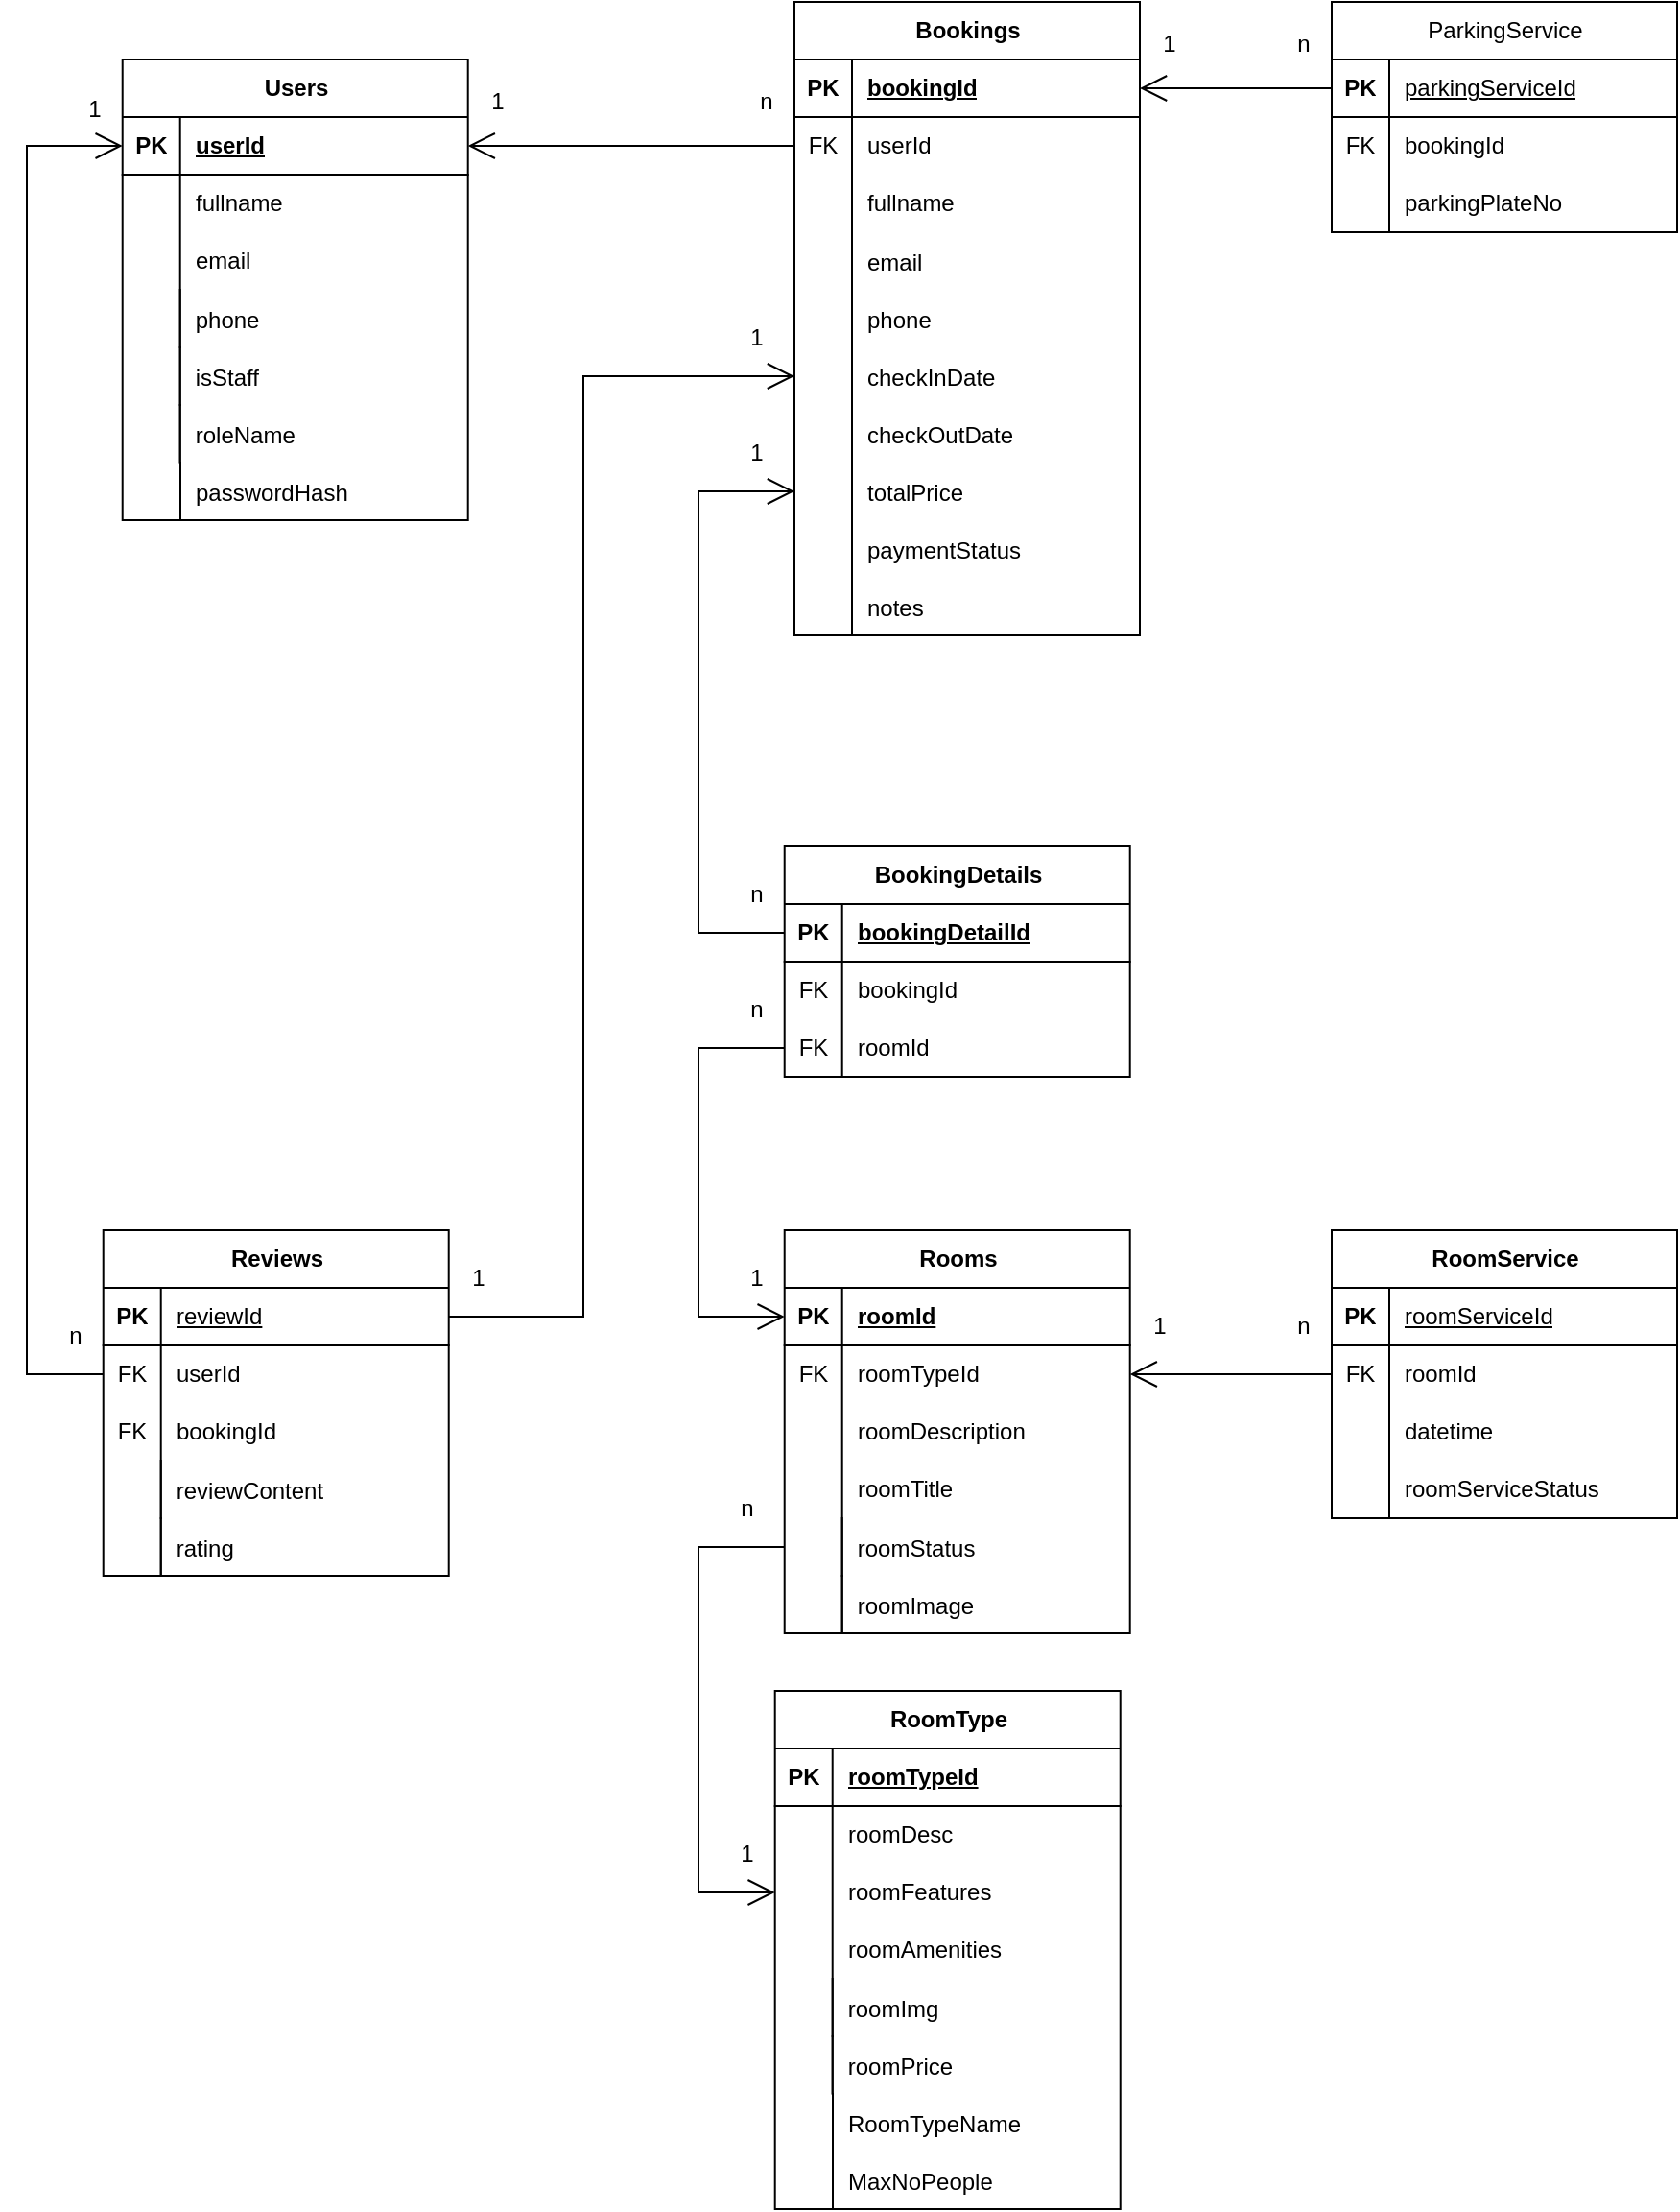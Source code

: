 <mxfile version="26.2.15">
  <diagram name="Page-1" id="C6f7ySz4NEa7bpnuo_lx">
    <mxGraphModel dx="1626" dy="907" grid="1" gridSize="10" guides="1" tooltips="1" connect="1" arrows="1" fold="1" page="1" pageScale="1" pageWidth="850" pageHeight="1100" math="0" shadow="0">
      <root>
        <mxCell id="0" />
        <mxCell id="1" parent="0" />
        <mxCell id="et2GHpLQSbBQxHxTZkge-1" value="Users" style="shape=table;startSize=30;container=1;collapsible=1;childLayout=tableLayout;fixedRows=1;rowLines=0;fontStyle=1;align=center;resizeLast=1;html=1;" parent="1" vertex="1">
          <mxGeometry x="59.86" y="30" width="180" height="240" as="geometry" />
        </mxCell>
        <mxCell id="et2GHpLQSbBQxHxTZkge-2" value="" style="shape=tableRow;horizontal=0;startSize=0;swimlaneHead=0;swimlaneBody=0;fillColor=none;collapsible=0;dropTarget=0;points=[[0,0.5],[1,0.5]];portConstraint=eastwest;top=0;left=0;right=0;bottom=1;" parent="et2GHpLQSbBQxHxTZkge-1" vertex="1">
          <mxGeometry y="30" width="180" height="30" as="geometry" />
        </mxCell>
        <mxCell id="et2GHpLQSbBQxHxTZkge-3" value="PK" style="shape=partialRectangle;connectable=0;fillColor=none;top=0;left=0;bottom=0;right=0;fontStyle=1;overflow=hidden;whiteSpace=wrap;html=1;" parent="et2GHpLQSbBQxHxTZkge-2" vertex="1">
          <mxGeometry width="30" height="30" as="geometry">
            <mxRectangle width="30" height="30" as="alternateBounds" />
          </mxGeometry>
        </mxCell>
        <mxCell id="et2GHpLQSbBQxHxTZkge-4" value="userId" style="shape=partialRectangle;connectable=0;fillColor=none;top=0;left=0;bottom=0;right=0;align=left;spacingLeft=6;fontStyle=5;overflow=hidden;whiteSpace=wrap;html=1;" parent="et2GHpLQSbBQxHxTZkge-2" vertex="1">
          <mxGeometry x="30" width="150" height="30" as="geometry">
            <mxRectangle width="150" height="30" as="alternateBounds" />
          </mxGeometry>
        </mxCell>
        <mxCell id="et2GHpLQSbBQxHxTZkge-8" value="" style="shape=tableRow;horizontal=0;startSize=0;swimlaneHead=0;swimlaneBody=0;fillColor=none;collapsible=0;dropTarget=0;points=[[0,0.5],[1,0.5]];portConstraint=eastwest;top=0;left=0;right=0;bottom=0;" parent="et2GHpLQSbBQxHxTZkge-1" vertex="1">
          <mxGeometry y="60" width="180" height="30" as="geometry" />
        </mxCell>
        <mxCell id="et2GHpLQSbBQxHxTZkge-9" value="" style="shape=partialRectangle;connectable=0;fillColor=none;top=0;left=0;bottom=0;right=0;editable=1;overflow=hidden;whiteSpace=wrap;html=1;" parent="et2GHpLQSbBQxHxTZkge-8" vertex="1">
          <mxGeometry width="30" height="30" as="geometry">
            <mxRectangle width="30" height="30" as="alternateBounds" />
          </mxGeometry>
        </mxCell>
        <mxCell id="et2GHpLQSbBQxHxTZkge-10" value="fullname" style="shape=partialRectangle;connectable=0;fillColor=none;top=0;left=0;bottom=0;right=0;align=left;spacingLeft=6;overflow=hidden;whiteSpace=wrap;html=1;" parent="et2GHpLQSbBQxHxTZkge-8" vertex="1">
          <mxGeometry x="30" width="150" height="30" as="geometry">
            <mxRectangle width="150" height="30" as="alternateBounds" />
          </mxGeometry>
        </mxCell>
        <mxCell id="et2GHpLQSbBQxHxTZkge-11" value="" style="shape=tableRow;horizontal=0;startSize=0;swimlaneHead=0;swimlaneBody=0;fillColor=none;collapsible=0;dropTarget=0;points=[[0,0.5],[1,0.5]];portConstraint=eastwest;top=0;left=0;right=0;bottom=0;" parent="et2GHpLQSbBQxHxTZkge-1" vertex="1">
          <mxGeometry y="90" width="180" height="30" as="geometry" />
        </mxCell>
        <mxCell id="et2GHpLQSbBQxHxTZkge-12" value="" style="shape=partialRectangle;connectable=0;fillColor=none;top=0;left=0;bottom=0;right=0;editable=1;overflow=hidden;whiteSpace=wrap;html=1;" parent="et2GHpLQSbBQxHxTZkge-11" vertex="1">
          <mxGeometry width="30" height="30" as="geometry">
            <mxRectangle width="30" height="30" as="alternateBounds" />
          </mxGeometry>
        </mxCell>
        <mxCell id="et2GHpLQSbBQxHxTZkge-13" value="email" style="shape=partialRectangle;connectable=0;fillColor=none;top=0;left=0;bottom=0;right=0;align=left;spacingLeft=6;overflow=hidden;whiteSpace=wrap;html=1;" parent="et2GHpLQSbBQxHxTZkge-11" vertex="1">
          <mxGeometry x="30" width="150" height="30" as="geometry">
            <mxRectangle width="150" height="30" as="alternateBounds" />
          </mxGeometry>
        </mxCell>
        <mxCell id="et2GHpLQSbBQxHxTZkge-35" value="" style="shape=tableRow;horizontal=0;startSize=0;swimlaneHead=0;swimlaneBody=0;fillColor=none;collapsible=0;dropTarget=0;points=[[0,0.5],[1,0.5]];portConstraint=eastwest;top=0;left=0;right=0;bottom=0;" parent="et2GHpLQSbBQxHxTZkge-1" vertex="1">
          <mxGeometry y="120" width="180" height="30" as="geometry" />
        </mxCell>
        <mxCell id="et2GHpLQSbBQxHxTZkge-36" value="" style="shape=partialRectangle;connectable=0;fillColor=none;top=0;left=0;bottom=0;right=1;editable=1;overflow=hidden;perimeterSpacing=0;" parent="et2GHpLQSbBQxHxTZkge-35" vertex="1">
          <mxGeometry width="30" height="30" as="geometry">
            <mxRectangle width="30" height="30" as="alternateBounds" />
          </mxGeometry>
        </mxCell>
        <mxCell id="et2GHpLQSbBQxHxTZkge-37" value="phone" style="shape=partialRectangle;connectable=0;fillColor=none;top=0;left=0;bottom=0;right=0;align=left;spacingLeft=6;overflow=hidden;" parent="et2GHpLQSbBQxHxTZkge-35" vertex="1">
          <mxGeometry x="30" width="150" height="30" as="geometry">
            <mxRectangle width="150" height="30" as="alternateBounds" />
          </mxGeometry>
        </mxCell>
        <mxCell id="et2GHpLQSbBQxHxTZkge-31" value="" style="shape=tableRow;horizontal=0;startSize=0;swimlaneHead=0;swimlaneBody=0;fillColor=none;collapsible=0;dropTarget=0;points=[[0,0.5],[1,0.5]];portConstraint=eastwest;top=0;left=0;right=0;bottom=0;" parent="et2GHpLQSbBQxHxTZkge-1" vertex="1">
          <mxGeometry y="150" width="180" height="30" as="geometry" />
        </mxCell>
        <mxCell id="et2GHpLQSbBQxHxTZkge-32" value="" style="shape=partialRectangle;connectable=0;fillColor=none;top=0;left=0;bottom=0;right=1;editable=1;overflow=hidden;perimeterSpacing=0;" parent="et2GHpLQSbBQxHxTZkge-31" vertex="1">
          <mxGeometry width="30" height="30" as="geometry">
            <mxRectangle width="30" height="30" as="alternateBounds" />
          </mxGeometry>
        </mxCell>
        <mxCell id="et2GHpLQSbBQxHxTZkge-33" value="isStaff" style="shape=partialRectangle;connectable=0;fillColor=none;top=0;left=0;bottom=0;right=0;align=left;spacingLeft=6;overflow=hidden;" parent="et2GHpLQSbBQxHxTZkge-31" vertex="1">
          <mxGeometry x="30" width="150" height="30" as="geometry">
            <mxRectangle width="150" height="30" as="alternateBounds" />
          </mxGeometry>
        </mxCell>
        <mxCell id="et2GHpLQSbBQxHxTZkge-25" value="" style="shape=tableRow;horizontal=0;startSize=0;swimlaneHead=0;swimlaneBody=0;fillColor=none;collapsible=0;dropTarget=0;points=[[0,0.5],[1,0.5]];portConstraint=eastwest;top=0;left=0;right=0;bottom=0;" parent="et2GHpLQSbBQxHxTZkge-1" vertex="1">
          <mxGeometry y="180" width="180" height="30" as="geometry" />
        </mxCell>
        <mxCell id="et2GHpLQSbBQxHxTZkge-26" value="" style="shape=partialRectangle;connectable=0;fillColor=none;top=0;left=0;bottom=0;right=1;editable=1;overflow=hidden;perimeterSpacing=0;" parent="et2GHpLQSbBQxHxTZkge-25" vertex="1">
          <mxGeometry width="30" height="30" as="geometry">
            <mxRectangle width="30" height="30" as="alternateBounds" />
          </mxGeometry>
        </mxCell>
        <mxCell id="et2GHpLQSbBQxHxTZkge-27" value="roleName" style="shape=partialRectangle;connectable=0;fillColor=none;top=0;left=0;bottom=0;right=0;align=left;spacingLeft=6;overflow=hidden;" parent="et2GHpLQSbBQxHxTZkge-25" vertex="1">
          <mxGeometry x="30" width="150" height="30" as="geometry">
            <mxRectangle width="150" height="30" as="alternateBounds" />
          </mxGeometry>
        </mxCell>
        <mxCell id="et2GHpLQSbBQxHxTZkge-40" value="Bookings" style="shape=table;startSize=30;container=1;collapsible=1;childLayout=tableLayout;fixedRows=1;rowLines=0;fontStyle=1;align=center;resizeLast=1;html=1;" parent="1" vertex="1">
          <mxGeometry x="410" width="180" height="330" as="geometry" />
        </mxCell>
        <mxCell id="et2GHpLQSbBQxHxTZkge-41" value="" style="shape=tableRow;horizontal=0;startSize=0;swimlaneHead=0;swimlaneBody=0;fillColor=none;collapsible=0;dropTarget=0;points=[[0,0.5],[1,0.5]];portConstraint=eastwest;top=0;left=0;right=0;bottom=1;" parent="et2GHpLQSbBQxHxTZkge-40" vertex="1">
          <mxGeometry y="30" width="180" height="30" as="geometry" />
        </mxCell>
        <mxCell id="et2GHpLQSbBQxHxTZkge-42" value="PK" style="shape=partialRectangle;connectable=0;fillColor=none;top=0;left=0;bottom=0;right=0;fontStyle=1;overflow=hidden;whiteSpace=wrap;html=1;" parent="et2GHpLQSbBQxHxTZkge-41" vertex="1">
          <mxGeometry width="30" height="30" as="geometry">
            <mxRectangle width="30" height="30" as="alternateBounds" />
          </mxGeometry>
        </mxCell>
        <mxCell id="et2GHpLQSbBQxHxTZkge-43" value="bookingId" style="shape=partialRectangle;connectable=0;fillColor=none;top=0;left=0;bottom=0;right=0;align=left;spacingLeft=6;fontStyle=5;overflow=hidden;whiteSpace=wrap;html=1;" parent="et2GHpLQSbBQxHxTZkge-41" vertex="1">
          <mxGeometry x="30" width="150" height="30" as="geometry">
            <mxRectangle width="150" height="30" as="alternateBounds" />
          </mxGeometry>
        </mxCell>
        <mxCell id="et2GHpLQSbBQxHxTZkge-44" value="" style="shape=tableRow;horizontal=0;startSize=0;swimlaneHead=0;swimlaneBody=0;fillColor=none;collapsible=0;dropTarget=0;points=[[0,0.5],[1,0.5]];portConstraint=eastwest;top=0;left=0;right=0;bottom=0;" parent="et2GHpLQSbBQxHxTZkge-40" vertex="1">
          <mxGeometry y="60" width="180" height="30" as="geometry" />
        </mxCell>
        <mxCell id="et2GHpLQSbBQxHxTZkge-45" value="FK" style="shape=partialRectangle;connectable=0;fillColor=none;top=0;left=0;bottom=0;right=0;editable=1;overflow=hidden;whiteSpace=wrap;html=1;" parent="et2GHpLQSbBQxHxTZkge-44" vertex="1">
          <mxGeometry width="30" height="30" as="geometry">
            <mxRectangle width="30" height="30" as="alternateBounds" />
          </mxGeometry>
        </mxCell>
        <mxCell id="et2GHpLQSbBQxHxTZkge-46" value="userId" style="shape=partialRectangle;connectable=0;fillColor=none;top=0;left=0;bottom=0;right=0;align=left;spacingLeft=6;overflow=hidden;whiteSpace=wrap;html=1;" parent="et2GHpLQSbBQxHxTZkge-44" vertex="1">
          <mxGeometry x="30" width="150" height="30" as="geometry">
            <mxRectangle width="150" height="30" as="alternateBounds" />
          </mxGeometry>
        </mxCell>
        <mxCell id="et2GHpLQSbBQxHxTZkge-50" value="" style="shape=tableRow;horizontal=0;startSize=0;swimlaneHead=0;swimlaneBody=0;fillColor=none;collapsible=0;dropTarget=0;points=[[0,0.5],[1,0.5]];portConstraint=eastwest;top=0;left=0;right=0;bottom=0;" parent="et2GHpLQSbBQxHxTZkge-40" vertex="1">
          <mxGeometry y="90" width="180" height="30" as="geometry" />
        </mxCell>
        <mxCell id="et2GHpLQSbBQxHxTZkge-51" value="" style="shape=partialRectangle;connectable=0;fillColor=none;top=0;left=0;bottom=0;right=0;editable=1;overflow=hidden;whiteSpace=wrap;html=1;" parent="et2GHpLQSbBQxHxTZkge-50" vertex="1">
          <mxGeometry width="30" height="30" as="geometry">
            <mxRectangle width="30" height="30" as="alternateBounds" />
          </mxGeometry>
        </mxCell>
        <mxCell id="et2GHpLQSbBQxHxTZkge-52" value="fullname" style="shape=partialRectangle;connectable=0;fillColor=none;top=0;left=0;bottom=0;right=0;align=left;spacingLeft=6;overflow=hidden;whiteSpace=wrap;html=1;" parent="et2GHpLQSbBQxHxTZkge-50" vertex="1">
          <mxGeometry x="30" width="150" height="30" as="geometry">
            <mxRectangle width="150" height="30" as="alternateBounds" />
          </mxGeometry>
        </mxCell>
        <mxCell id="et2GHpLQSbBQxHxTZkge-53" value="" style="shape=tableRow;horizontal=0;startSize=0;swimlaneHead=0;swimlaneBody=0;fillColor=none;collapsible=0;dropTarget=0;points=[[0,0.5],[1,0.5]];portConstraint=eastwest;top=0;left=0;right=0;bottom=0;" parent="et2GHpLQSbBQxHxTZkge-40" vertex="1">
          <mxGeometry y="120" width="180" height="30" as="geometry" />
        </mxCell>
        <mxCell id="et2GHpLQSbBQxHxTZkge-54" value="" style="shape=partialRectangle;connectable=0;fillColor=none;top=0;left=0;bottom=0;right=1;editable=1;overflow=hidden;perimeterSpacing=0;" parent="et2GHpLQSbBQxHxTZkge-53" vertex="1">
          <mxGeometry width="30" height="30" as="geometry">
            <mxRectangle width="30" height="30" as="alternateBounds" />
          </mxGeometry>
        </mxCell>
        <mxCell id="et2GHpLQSbBQxHxTZkge-55" value="email" style="shape=partialRectangle;connectable=0;fillColor=none;top=0;left=0;bottom=0;right=0;align=left;spacingLeft=6;overflow=hidden;" parent="et2GHpLQSbBQxHxTZkge-53" vertex="1">
          <mxGeometry x="30" width="150" height="30" as="geometry">
            <mxRectangle width="150" height="30" as="alternateBounds" />
          </mxGeometry>
        </mxCell>
        <mxCell id="amlvG8LvyBAr2vWxCwNc-101" value="" style="shape=tableRow;horizontal=0;startSize=0;swimlaneHead=0;swimlaneBody=0;fillColor=none;collapsible=0;dropTarget=0;points=[[0,0.5],[1,0.5]];portConstraint=eastwest;top=0;left=0;right=0;bottom=0;" parent="et2GHpLQSbBQxHxTZkge-40" vertex="1">
          <mxGeometry y="150" width="180" height="30" as="geometry" />
        </mxCell>
        <mxCell id="amlvG8LvyBAr2vWxCwNc-102" value="" style="shape=partialRectangle;connectable=0;fillColor=none;top=0;left=0;bottom=0;right=1;editable=1;overflow=hidden;perimeterSpacing=0;" parent="amlvG8LvyBAr2vWxCwNc-101" vertex="1">
          <mxGeometry width="30" height="30" as="geometry">
            <mxRectangle width="30" height="30" as="alternateBounds" />
          </mxGeometry>
        </mxCell>
        <mxCell id="amlvG8LvyBAr2vWxCwNc-103" value="phone" style="shape=partialRectangle;connectable=0;fillColor=none;top=0;left=0;bottom=0;right=0;align=left;spacingLeft=6;overflow=hidden;" parent="amlvG8LvyBAr2vWxCwNc-101" vertex="1">
          <mxGeometry x="30" width="150" height="30" as="geometry">
            <mxRectangle width="150" height="30" as="alternateBounds" />
          </mxGeometry>
        </mxCell>
        <mxCell id="amlvG8LvyBAr2vWxCwNc-123" value="" style="shape=tableRow;horizontal=0;startSize=0;swimlaneHead=0;swimlaneBody=0;fillColor=none;collapsible=0;dropTarget=0;points=[[0,0.5],[1,0.5]];portConstraint=eastwest;top=0;left=0;right=0;bottom=0;" parent="et2GHpLQSbBQxHxTZkge-40" vertex="1">
          <mxGeometry y="180" width="180" height="30" as="geometry" />
        </mxCell>
        <mxCell id="amlvG8LvyBAr2vWxCwNc-124" value="" style="shape=partialRectangle;connectable=0;fillColor=none;top=0;left=0;bottom=0;right=1;editable=1;overflow=hidden;perimeterSpacing=0;" parent="amlvG8LvyBAr2vWxCwNc-123" vertex="1">
          <mxGeometry width="30" height="30" as="geometry">
            <mxRectangle width="30" height="30" as="alternateBounds" />
          </mxGeometry>
        </mxCell>
        <mxCell id="amlvG8LvyBAr2vWxCwNc-125" value="checkInDate" style="shape=partialRectangle;connectable=0;fillColor=none;top=0;left=0;bottom=0;right=0;align=left;spacingLeft=6;overflow=hidden;" parent="amlvG8LvyBAr2vWxCwNc-123" vertex="1">
          <mxGeometry x="30" width="150" height="30" as="geometry">
            <mxRectangle width="150" height="30" as="alternateBounds" />
          </mxGeometry>
        </mxCell>
        <mxCell id="amlvG8LvyBAr2vWxCwNc-126" value="" style="shape=tableRow;horizontal=0;startSize=0;swimlaneHead=0;swimlaneBody=0;fillColor=none;collapsible=0;dropTarget=0;points=[[0,0.5],[1,0.5]];portConstraint=eastwest;top=0;left=0;right=0;bottom=0;" parent="et2GHpLQSbBQxHxTZkge-40" vertex="1">
          <mxGeometry y="210" width="180" height="30" as="geometry" />
        </mxCell>
        <mxCell id="amlvG8LvyBAr2vWxCwNc-127" value="" style="shape=partialRectangle;connectable=0;fillColor=none;top=0;left=0;bottom=0;right=1;editable=1;overflow=hidden;perimeterSpacing=0;" parent="amlvG8LvyBAr2vWxCwNc-126" vertex="1">
          <mxGeometry width="30" height="30" as="geometry">
            <mxRectangle width="30" height="30" as="alternateBounds" />
          </mxGeometry>
        </mxCell>
        <mxCell id="amlvG8LvyBAr2vWxCwNc-128" value="checkOutDate" style="shape=partialRectangle;connectable=0;fillColor=none;top=0;left=0;bottom=0;right=0;align=left;spacingLeft=6;overflow=hidden;" parent="amlvG8LvyBAr2vWxCwNc-126" vertex="1">
          <mxGeometry x="30" width="150" height="30" as="geometry">
            <mxRectangle width="150" height="30" as="alternateBounds" />
          </mxGeometry>
        </mxCell>
        <mxCell id="amlvG8LvyBAr2vWxCwNc-154" value="" style="shape=tableRow;horizontal=0;startSize=0;swimlaneHead=0;swimlaneBody=0;fillColor=none;collapsible=0;dropTarget=0;points=[[0,0.5],[1,0.5]];portConstraint=eastwest;top=0;left=0;right=0;bottom=0;" parent="et2GHpLQSbBQxHxTZkge-40" vertex="1">
          <mxGeometry y="240" width="180" height="30" as="geometry" />
        </mxCell>
        <mxCell id="amlvG8LvyBAr2vWxCwNc-155" value="" style="shape=partialRectangle;connectable=0;fillColor=none;top=0;left=0;bottom=0;right=1;editable=1;overflow=hidden;perimeterSpacing=0;" parent="amlvG8LvyBAr2vWxCwNc-154" vertex="1">
          <mxGeometry width="30" height="30" as="geometry">
            <mxRectangle width="30" height="30" as="alternateBounds" />
          </mxGeometry>
        </mxCell>
        <mxCell id="amlvG8LvyBAr2vWxCwNc-156" value="totalPrice" style="shape=partialRectangle;connectable=0;fillColor=none;top=0;left=0;bottom=0;right=0;align=left;spacingLeft=6;overflow=hidden;" parent="amlvG8LvyBAr2vWxCwNc-154" vertex="1">
          <mxGeometry x="30" width="150" height="30" as="geometry">
            <mxRectangle width="150" height="30" as="alternateBounds" />
          </mxGeometry>
        </mxCell>
        <mxCell id="amlvG8LvyBAr2vWxCwNc-160" value="" style="shape=tableRow;horizontal=0;startSize=0;swimlaneHead=0;swimlaneBody=0;fillColor=none;collapsible=0;dropTarget=0;points=[[0,0.5],[1,0.5]];portConstraint=eastwest;top=0;left=0;right=0;bottom=0;" parent="et2GHpLQSbBQxHxTZkge-40" vertex="1">
          <mxGeometry y="270" width="180" height="30" as="geometry" />
        </mxCell>
        <mxCell id="amlvG8LvyBAr2vWxCwNc-161" value="" style="shape=partialRectangle;connectable=0;fillColor=none;top=0;left=0;bottom=0;right=1;editable=1;overflow=hidden;perimeterSpacing=0;" parent="amlvG8LvyBAr2vWxCwNc-160" vertex="1">
          <mxGeometry width="30" height="30" as="geometry">
            <mxRectangle width="30" height="30" as="alternateBounds" />
          </mxGeometry>
        </mxCell>
        <mxCell id="amlvG8LvyBAr2vWxCwNc-162" value="paymentStatus" style="shape=partialRectangle;connectable=0;fillColor=none;top=0;left=0;bottom=0;right=0;align=left;spacingLeft=6;overflow=hidden;" parent="amlvG8LvyBAr2vWxCwNc-160" vertex="1">
          <mxGeometry x="30" width="150" height="30" as="geometry">
            <mxRectangle width="150" height="30" as="alternateBounds" />
          </mxGeometry>
        </mxCell>
        <mxCell id="et2GHpLQSbBQxHxTZkge-68" value="&lt;span style=&quot;font-weight: 400; text-wrap-mode: wrap;&quot;&gt;ParkingService&lt;/span&gt;" style="shape=table;startSize=30;container=1;collapsible=1;childLayout=tableLayout;fixedRows=1;rowLines=0;fontStyle=1;align=center;resizeLast=1;html=1;" parent="1" vertex="1">
          <mxGeometry x="690" width="180" height="120" as="geometry" />
        </mxCell>
        <mxCell id="et2GHpLQSbBQxHxTZkge-69" value="" style="shape=tableRow;horizontal=0;startSize=0;swimlaneHead=0;swimlaneBody=0;fillColor=none;collapsible=0;dropTarget=0;points=[[0,0.5],[1,0.5]];portConstraint=eastwest;top=0;left=0;right=0;bottom=1;" parent="et2GHpLQSbBQxHxTZkge-68" vertex="1">
          <mxGeometry y="30" width="180" height="30" as="geometry" />
        </mxCell>
        <mxCell id="et2GHpLQSbBQxHxTZkge-70" value="PK" style="shape=partialRectangle;connectable=0;fillColor=none;top=0;left=0;bottom=0;right=0;fontStyle=1;overflow=hidden;whiteSpace=wrap;html=1;" parent="et2GHpLQSbBQxHxTZkge-69" vertex="1">
          <mxGeometry width="30" height="30" as="geometry">
            <mxRectangle width="30" height="30" as="alternateBounds" />
          </mxGeometry>
        </mxCell>
        <mxCell id="et2GHpLQSbBQxHxTZkge-71" value="&lt;span style=&quot;font-weight: 400; text-align: center;&quot;&gt;parkingServiceId&lt;/span&gt;" style="shape=partialRectangle;connectable=0;fillColor=none;top=0;left=0;bottom=0;right=0;align=left;spacingLeft=6;fontStyle=5;overflow=hidden;whiteSpace=wrap;html=1;" parent="et2GHpLQSbBQxHxTZkge-69" vertex="1">
          <mxGeometry x="30" width="150" height="30" as="geometry">
            <mxRectangle width="150" height="30" as="alternateBounds" />
          </mxGeometry>
        </mxCell>
        <mxCell id="et2GHpLQSbBQxHxTZkge-72" value="" style="shape=tableRow;horizontal=0;startSize=0;swimlaneHead=0;swimlaneBody=0;fillColor=none;collapsible=0;dropTarget=0;points=[[0,0.5],[1,0.5]];portConstraint=eastwest;top=0;left=0;right=0;bottom=0;" parent="et2GHpLQSbBQxHxTZkge-68" vertex="1">
          <mxGeometry y="60" width="180" height="30" as="geometry" />
        </mxCell>
        <mxCell id="et2GHpLQSbBQxHxTZkge-73" value="FK" style="shape=partialRectangle;connectable=0;fillColor=none;top=0;left=0;bottom=0;right=0;editable=1;overflow=hidden;whiteSpace=wrap;html=1;" parent="et2GHpLQSbBQxHxTZkge-72" vertex="1">
          <mxGeometry width="30" height="30" as="geometry">
            <mxRectangle width="30" height="30" as="alternateBounds" />
          </mxGeometry>
        </mxCell>
        <mxCell id="et2GHpLQSbBQxHxTZkge-74" value="&lt;span style=&quot;text-align: center;&quot;&gt;bookingId&lt;/span&gt;" style="shape=partialRectangle;connectable=0;fillColor=none;top=0;left=0;bottom=0;right=0;align=left;spacingLeft=6;overflow=hidden;whiteSpace=wrap;html=1;" parent="et2GHpLQSbBQxHxTZkge-72" vertex="1">
          <mxGeometry x="30" width="150" height="30" as="geometry">
            <mxRectangle width="150" height="30" as="alternateBounds" />
          </mxGeometry>
        </mxCell>
        <mxCell id="et2GHpLQSbBQxHxTZkge-78" value="" style="shape=tableRow;horizontal=0;startSize=0;swimlaneHead=0;swimlaneBody=0;fillColor=none;collapsible=0;dropTarget=0;points=[[0,0.5],[1,0.5]];portConstraint=eastwest;top=0;left=0;right=0;bottom=0;" parent="et2GHpLQSbBQxHxTZkge-68" vertex="1">
          <mxGeometry y="90" width="180" height="30" as="geometry" />
        </mxCell>
        <mxCell id="et2GHpLQSbBQxHxTZkge-79" value="" style="shape=partialRectangle;connectable=0;fillColor=none;top=0;left=0;bottom=0;right=0;editable=1;overflow=hidden;whiteSpace=wrap;html=1;" parent="et2GHpLQSbBQxHxTZkge-78" vertex="1">
          <mxGeometry width="30" height="30" as="geometry">
            <mxRectangle width="30" height="30" as="alternateBounds" />
          </mxGeometry>
        </mxCell>
        <mxCell id="et2GHpLQSbBQxHxTZkge-80" value="&lt;span style=&quot;text-align: center;&quot;&gt;parkingPlateNo&lt;/span&gt;" style="shape=partialRectangle;connectable=0;fillColor=none;top=0;left=0;bottom=0;right=0;align=left;spacingLeft=6;overflow=hidden;whiteSpace=wrap;html=1;" parent="et2GHpLQSbBQxHxTZkge-78" vertex="1">
          <mxGeometry x="30" width="150" height="30" as="geometry">
            <mxRectangle width="150" height="30" as="alternateBounds" />
          </mxGeometry>
        </mxCell>
        <mxCell id="et2GHpLQSbBQxHxTZkge-85" value="Reviews" style="shape=table;startSize=30;container=1;collapsible=1;childLayout=tableLayout;fixedRows=1;rowLines=0;fontStyle=1;align=center;resizeLast=1;html=1;" parent="1" vertex="1">
          <mxGeometry x="49.86" y="640" width="180" height="180" as="geometry" />
        </mxCell>
        <mxCell id="et2GHpLQSbBQxHxTZkge-86" value="" style="shape=tableRow;horizontal=0;startSize=0;swimlaneHead=0;swimlaneBody=0;fillColor=none;collapsible=0;dropTarget=0;points=[[0,0.5],[1,0.5]];portConstraint=eastwest;top=0;left=0;right=0;bottom=1;" parent="et2GHpLQSbBQxHxTZkge-85" vertex="1">
          <mxGeometry y="30" width="180" height="30" as="geometry" />
        </mxCell>
        <mxCell id="et2GHpLQSbBQxHxTZkge-87" value="PK" style="shape=partialRectangle;connectable=0;fillColor=none;top=0;left=0;bottom=0;right=0;fontStyle=1;overflow=hidden;whiteSpace=wrap;html=1;" parent="et2GHpLQSbBQxHxTZkge-86" vertex="1">
          <mxGeometry width="30" height="30" as="geometry">
            <mxRectangle width="30" height="30" as="alternateBounds" />
          </mxGeometry>
        </mxCell>
        <mxCell id="et2GHpLQSbBQxHxTZkge-88" value="&lt;span style=&quot;font-weight: 400; text-align: center;&quot;&gt;reviewId&lt;/span&gt;" style="shape=partialRectangle;connectable=0;fillColor=none;top=0;left=0;bottom=0;right=0;align=left;spacingLeft=6;fontStyle=5;overflow=hidden;whiteSpace=wrap;html=1;" parent="et2GHpLQSbBQxHxTZkge-86" vertex="1">
          <mxGeometry x="30" width="150" height="30" as="geometry">
            <mxRectangle width="150" height="30" as="alternateBounds" />
          </mxGeometry>
        </mxCell>
        <mxCell id="et2GHpLQSbBQxHxTZkge-89" value="" style="shape=tableRow;horizontal=0;startSize=0;swimlaneHead=0;swimlaneBody=0;fillColor=none;collapsible=0;dropTarget=0;points=[[0,0.5],[1,0.5]];portConstraint=eastwest;top=0;left=0;right=0;bottom=0;" parent="et2GHpLQSbBQxHxTZkge-85" vertex="1">
          <mxGeometry y="60" width="180" height="30" as="geometry" />
        </mxCell>
        <mxCell id="et2GHpLQSbBQxHxTZkge-90" value="FK" style="shape=partialRectangle;connectable=0;fillColor=none;top=0;left=0;bottom=0;right=0;editable=1;overflow=hidden;whiteSpace=wrap;html=1;" parent="et2GHpLQSbBQxHxTZkge-89" vertex="1">
          <mxGeometry width="30" height="30" as="geometry">
            <mxRectangle width="30" height="30" as="alternateBounds" />
          </mxGeometry>
        </mxCell>
        <mxCell id="et2GHpLQSbBQxHxTZkge-91" value="&lt;span style=&quot;text-align: center;&quot;&gt;userId&lt;/span&gt;" style="shape=partialRectangle;connectable=0;fillColor=none;top=0;left=0;bottom=0;right=0;align=left;spacingLeft=6;overflow=hidden;whiteSpace=wrap;html=1;" parent="et2GHpLQSbBQxHxTZkge-89" vertex="1">
          <mxGeometry x="30" width="150" height="30" as="geometry">
            <mxRectangle width="150" height="30" as="alternateBounds" />
          </mxGeometry>
        </mxCell>
        <mxCell id="et2GHpLQSbBQxHxTZkge-95" value="" style="shape=tableRow;horizontal=0;startSize=0;swimlaneHead=0;swimlaneBody=0;fillColor=none;collapsible=0;dropTarget=0;points=[[0,0.5],[1,0.5]];portConstraint=eastwest;top=0;left=0;right=0;bottom=0;" parent="et2GHpLQSbBQxHxTZkge-85" vertex="1">
          <mxGeometry y="90" width="180" height="30" as="geometry" />
        </mxCell>
        <mxCell id="et2GHpLQSbBQxHxTZkge-96" value="FK" style="shape=partialRectangle;connectable=0;fillColor=none;top=0;left=0;bottom=0;right=0;editable=1;overflow=hidden;whiteSpace=wrap;html=1;" parent="et2GHpLQSbBQxHxTZkge-95" vertex="1">
          <mxGeometry width="30" height="30" as="geometry">
            <mxRectangle width="30" height="30" as="alternateBounds" />
          </mxGeometry>
        </mxCell>
        <mxCell id="et2GHpLQSbBQxHxTZkge-97" value="&lt;span style=&quot;text-align: center;&quot;&gt;bookingId&lt;/span&gt;" style="shape=partialRectangle;connectable=0;fillColor=none;top=0;left=0;bottom=0;right=0;align=left;spacingLeft=6;overflow=hidden;whiteSpace=wrap;html=1;" parent="et2GHpLQSbBQxHxTZkge-95" vertex="1">
          <mxGeometry x="30" width="150" height="30" as="geometry">
            <mxRectangle width="150" height="30" as="alternateBounds" />
          </mxGeometry>
        </mxCell>
        <mxCell id="et2GHpLQSbBQxHxTZkge-98" value="" style="shape=tableRow;horizontal=0;startSize=0;swimlaneHead=0;swimlaneBody=0;fillColor=none;collapsible=0;dropTarget=0;points=[[0,0.5],[1,0.5]];portConstraint=eastwest;top=0;left=0;right=0;bottom=0;" parent="et2GHpLQSbBQxHxTZkge-85" vertex="1">
          <mxGeometry y="120" width="180" height="30" as="geometry" />
        </mxCell>
        <mxCell id="et2GHpLQSbBQxHxTZkge-99" value="" style="shape=partialRectangle;connectable=0;fillColor=none;top=0;left=0;bottom=0;right=1;editable=1;overflow=hidden;perimeterSpacing=0;" parent="et2GHpLQSbBQxHxTZkge-98" vertex="1">
          <mxGeometry width="30" height="30" as="geometry">
            <mxRectangle width="30" height="30" as="alternateBounds" />
          </mxGeometry>
        </mxCell>
        <mxCell id="et2GHpLQSbBQxHxTZkge-100" value="reviewContent" style="shape=partialRectangle;connectable=0;fillColor=none;top=0;left=0;bottom=0;right=0;align=left;spacingLeft=6;overflow=hidden;" parent="et2GHpLQSbBQxHxTZkge-98" vertex="1">
          <mxGeometry x="30" width="150" height="30" as="geometry">
            <mxRectangle width="150" height="30" as="alternateBounds" />
          </mxGeometry>
        </mxCell>
        <mxCell id="et2GHpLQSbBQxHxTZkge-101" value="" style="shape=tableRow;horizontal=0;startSize=0;swimlaneHead=0;swimlaneBody=0;fillColor=none;collapsible=0;dropTarget=0;points=[[0,0.5],[1,0.5]];portConstraint=eastwest;top=0;left=0;right=0;bottom=0;" parent="et2GHpLQSbBQxHxTZkge-85" vertex="1">
          <mxGeometry y="150" width="180" height="30" as="geometry" />
        </mxCell>
        <mxCell id="et2GHpLQSbBQxHxTZkge-102" value="" style="shape=partialRectangle;connectable=0;fillColor=none;top=0;left=0;bottom=0;right=1;editable=1;overflow=hidden;perimeterSpacing=0;" parent="et2GHpLQSbBQxHxTZkge-101" vertex="1">
          <mxGeometry width="30" height="30" as="geometry">
            <mxRectangle width="30" height="30" as="alternateBounds" />
          </mxGeometry>
        </mxCell>
        <mxCell id="et2GHpLQSbBQxHxTZkge-103" value="rating" style="shape=partialRectangle;connectable=0;fillColor=none;top=0;left=0;bottom=0;right=0;align=left;spacingLeft=6;overflow=hidden;" parent="et2GHpLQSbBQxHxTZkge-101" vertex="1">
          <mxGeometry x="30" width="150" height="30" as="geometry">
            <mxRectangle width="150" height="30" as="alternateBounds" />
          </mxGeometry>
        </mxCell>
        <mxCell id="et2GHpLQSbBQxHxTZkge-109" value="Rooms" style="shape=table;startSize=30;container=1;collapsible=1;childLayout=tableLayout;fixedRows=1;rowLines=0;fontStyle=1;align=center;resizeLast=1;html=1;" parent="1" vertex="1">
          <mxGeometry x="404.86" y="640" width="180" height="210" as="geometry" />
        </mxCell>
        <mxCell id="et2GHpLQSbBQxHxTZkge-110" value="" style="shape=tableRow;horizontal=0;startSize=0;swimlaneHead=0;swimlaneBody=0;fillColor=none;collapsible=0;dropTarget=0;points=[[0,0.5],[1,0.5]];portConstraint=eastwest;top=0;left=0;right=0;bottom=1;" parent="et2GHpLQSbBQxHxTZkge-109" vertex="1">
          <mxGeometry y="30" width="180" height="30" as="geometry" />
        </mxCell>
        <mxCell id="et2GHpLQSbBQxHxTZkge-111" value="PK" style="shape=partialRectangle;connectable=0;fillColor=none;top=0;left=0;bottom=0;right=0;fontStyle=1;overflow=hidden;whiteSpace=wrap;html=1;" parent="et2GHpLQSbBQxHxTZkge-110" vertex="1">
          <mxGeometry width="30" height="30" as="geometry">
            <mxRectangle width="30" height="30" as="alternateBounds" />
          </mxGeometry>
        </mxCell>
        <mxCell id="et2GHpLQSbBQxHxTZkge-112" value="roomId" style="shape=partialRectangle;connectable=0;fillColor=none;top=0;left=0;bottom=0;right=0;align=left;spacingLeft=6;fontStyle=5;overflow=hidden;whiteSpace=wrap;html=1;" parent="et2GHpLQSbBQxHxTZkge-110" vertex="1">
          <mxGeometry x="30" width="150" height="30" as="geometry">
            <mxRectangle width="150" height="30" as="alternateBounds" />
          </mxGeometry>
        </mxCell>
        <mxCell id="et2GHpLQSbBQxHxTZkge-113" value="" style="shape=tableRow;horizontal=0;startSize=0;swimlaneHead=0;swimlaneBody=0;fillColor=none;collapsible=0;dropTarget=0;points=[[0,0.5],[1,0.5]];portConstraint=eastwest;top=0;left=0;right=0;bottom=0;" parent="et2GHpLQSbBQxHxTZkge-109" vertex="1">
          <mxGeometry y="60" width="180" height="30" as="geometry" />
        </mxCell>
        <mxCell id="et2GHpLQSbBQxHxTZkge-114" value="FK" style="shape=partialRectangle;connectable=0;fillColor=none;top=0;left=0;bottom=0;right=0;editable=1;overflow=hidden;whiteSpace=wrap;html=1;" parent="et2GHpLQSbBQxHxTZkge-113" vertex="1">
          <mxGeometry width="30" height="30" as="geometry">
            <mxRectangle width="30" height="30" as="alternateBounds" />
          </mxGeometry>
        </mxCell>
        <mxCell id="et2GHpLQSbBQxHxTZkge-115" value="roomTypeId" style="shape=partialRectangle;connectable=0;fillColor=none;top=0;left=0;bottom=0;right=0;align=left;spacingLeft=6;overflow=hidden;whiteSpace=wrap;html=1;" parent="et2GHpLQSbBQxHxTZkge-113" vertex="1">
          <mxGeometry x="30" width="150" height="30" as="geometry">
            <mxRectangle width="150" height="30" as="alternateBounds" />
          </mxGeometry>
        </mxCell>
        <mxCell id="et2GHpLQSbBQxHxTZkge-116" value="" style="shape=tableRow;horizontal=0;startSize=0;swimlaneHead=0;swimlaneBody=0;fillColor=none;collapsible=0;dropTarget=0;points=[[0,0.5],[1,0.5]];portConstraint=eastwest;top=0;left=0;right=0;bottom=0;" parent="et2GHpLQSbBQxHxTZkge-109" vertex="1">
          <mxGeometry y="90" width="180" height="30" as="geometry" />
        </mxCell>
        <mxCell id="et2GHpLQSbBQxHxTZkge-117" value="" style="shape=partialRectangle;connectable=0;fillColor=none;top=0;left=0;bottom=0;right=0;editable=1;overflow=hidden;whiteSpace=wrap;html=1;" parent="et2GHpLQSbBQxHxTZkge-116" vertex="1">
          <mxGeometry width="30" height="30" as="geometry">
            <mxRectangle width="30" height="30" as="alternateBounds" />
          </mxGeometry>
        </mxCell>
        <mxCell id="et2GHpLQSbBQxHxTZkge-118" value="roomDescription" style="shape=partialRectangle;connectable=0;fillColor=none;top=0;left=0;bottom=0;right=0;align=left;spacingLeft=6;overflow=hidden;whiteSpace=wrap;html=1;" parent="et2GHpLQSbBQxHxTZkge-116" vertex="1">
          <mxGeometry x="30" width="150" height="30" as="geometry">
            <mxRectangle width="150" height="30" as="alternateBounds" />
          </mxGeometry>
        </mxCell>
        <mxCell id="et2GHpLQSbBQxHxTZkge-119" value="" style="shape=tableRow;horizontal=0;startSize=0;swimlaneHead=0;swimlaneBody=0;fillColor=none;collapsible=0;dropTarget=0;points=[[0,0.5],[1,0.5]];portConstraint=eastwest;top=0;left=0;right=0;bottom=0;" parent="et2GHpLQSbBQxHxTZkge-109" vertex="1">
          <mxGeometry y="120" width="180" height="30" as="geometry" />
        </mxCell>
        <mxCell id="et2GHpLQSbBQxHxTZkge-120" value="" style="shape=partialRectangle;connectable=0;fillColor=none;top=0;left=0;bottom=0;right=0;editable=1;overflow=hidden;whiteSpace=wrap;html=1;" parent="et2GHpLQSbBQxHxTZkge-119" vertex="1">
          <mxGeometry width="30" height="30" as="geometry">
            <mxRectangle width="30" height="30" as="alternateBounds" />
          </mxGeometry>
        </mxCell>
        <mxCell id="et2GHpLQSbBQxHxTZkge-121" value="roomTitle" style="shape=partialRectangle;connectable=0;fillColor=none;top=0;left=0;bottom=0;right=0;align=left;spacingLeft=6;overflow=hidden;whiteSpace=wrap;html=1;" parent="et2GHpLQSbBQxHxTZkge-119" vertex="1">
          <mxGeometry x="30" width="150" height="30" as="geometry">
            <mxRectangle width="150" height="30" as="alternateBounds" />
          </mxGeometry>
        </mxCell>
        <mxCell id="et2GHpLQSbBQxHxTZkge-122" value="" style="shape=tableRow;horizontal=0;startSize=0;swimlaneHead=0;swimlaneBody=0;fillColor=none;collapsible=0;dropTarget=0;points=[[0,0.5],[1,0.5]];portConstraint=eastwest;top=0;left=0;right=0;bottom=0;" parent="et2GHpLQSbBQxHxTZkge-109" vertex="1">
          <mxGeometry y="150" width="180" height="30" as="geometry" />
        </mxCell>
        <mxCell id="et2GHpLQSbBQxHxTZkge-123" value="" style="shape=partialRectangle;connectable=0;fillColor=none;top=0;left=0;bottom=0;right=1;editable=1;overflow=hidden;perimeterSpacing=0;" parent="et2GHpLQSbBQxHxTZkge-122" vertex="1">
          <mxGeometry width="30" height="30" as="geometry">
            <mxRectangle width="30" height="30" as="alternateBounds" />
          </mxGeometry>
        </mxCell>
        <mxCell id="et2GHpLQSbBQxHxTZkge-124" value="roomStatus" style="shape=partialRectangle;connectable=0;fillColor=none;top=0;left=0;bottom=0;right=0;align=left;spacingLeft=6;overflow=hidden;" parent="et2GHpLQSbBQxHxTZkge-122" vertex="1">
          <mxGeometry x="30" width="150" height="30" as="geometry">
            <mxRectangle width="150" height="30" as="alternateBounds" />
          </mxGeometry>
        </mxCell>
        <mxCell id="et2GHpLQSbBQxHxTZkge-125" value="" style="shape=tableRow;horizontal=0;startSize=0;swimlaneHead=0;swimlaneBody=0;fillColor=none;collapsible=0;dropTarget=0;points=[[0,0.5],[1,0.5]];portConstraint=eastwest;top=0;left=0;right=0;bottom=0;" parent="et2GHpLQSbBQxHxTZkge-109" vertex="1">
          <mxGeometry y="180" width="180" height="30" as="geometry" />
        </mxCell>
        <mxCell id="et2GHpLQSbBQxHxTZkge-126" value="" style="shape=partialRectangle;connectable=0;fillColor=none;top=0;left=0;bottom=0;right=1;editable=1;overflow=hidden;perimeterSpacing=0;" parent="et2GHpLQSbBQxHxTZkge-125" vertex="1">
          <mxGeometry width="30" height="30" as="geometry">
            <mxRectangle width="30" height="30" as="alternateBounds" />
          </mxGeometry>
        </mxCell>
        <mxCell id="et2GHpLQSbBQxHxTZkge-127" value="roomImage" style="shape=partialRectangle;connectable=0;fillColor=none;top=0;left=0;bottom=0;right=0;align=left;spacingLeft=6;overflow=hidden;" parent="et2GHpLQSbBQxHxTZkge-125" vertex="1">
          <mxGeometry x="30" width="150" height="30" as="geometry">
            <mxRectangle width="150" height="30" as="alternateBounds" />
          </mxGeometry>
        </mxCell>
        <mxCell id="et2GHpLQSbBQxHxTZkge-132" value="BookingDetails" style="shape=table;startSize=30;container=1;collapsible=1;childLayout=tableLayout;fixedRows=1;rowLines=0;fontStyle=1;align=center;resizeLast=1;html=1;" parent="1" vertex="1">
          <mxGeometry x="404.86" y="440" width="180" height="120" as="geometry" />
        </mxCell>
        <mxCell id="et2GHpLQSbBQxHxTZkge-133" value="" style="shape=tableRow;horizontal=0;startSize=0;swimlaneHead=0;swimlaneBody=0;fillColor=none;collapsible=0;dropTarget=0;points=[[0,0.5],[1,0.5]];portConstraint=eastwest;top=0;left=0;right=0;bottom=1;" parent="et2GHpLQSbBQxHxTZkge-132" vertex="1">
          <mxGeometry y="30" width="180" height="30" as="geometry" />
        </mxCell>
        <mxCell id="et2GHpLQSbBQxHxTZkge-134" value="PK" style="shape=partialRectangle;connectable=0;fillColor=none;top=0;left=0;bottom=0;right=0;fontStyle=1;overflow=hidden;whiteSpace=wrap;html=1;" parent="et2GHpLQSbBQxHxTZkge-133" vertex="1">
          <mxGeometry width="30" height="30" as="geometry">
            <mxRectangle width="30" height="30" as="alternateBounds" />
          </mxGeometry>
        </mxCell>
        <mxCell id="et2GHpLQSbBQxHxTZkge-135" value="bookingDetailId" style="shape=partialRectangle;connectable=0;fillColor=none;top=0;left=0;bottom=0;right=0;align=left;spacingLeft=6;fontStyle=5;overflow=hidden;whiteSpace=wrap;html=1;" parent="et2GHpLQSbBQxHxTZkge-133" vertex="1">
          <mxGeometry x="30" width="150" height="30" as="geometry">
            <mxRectangle width="150" height="30" as="alternateBounds" />
          </mxGeometry>
        </mxCell>
        <mxCell id="et2GHpLQSbBQxHxTZkge-136" value="" style="shape=tableRow;horizontal=0;startSize=0;swimlaneHead=0;swimlaneBody=0;fillColor=none;collapsible=0;dropTarget=0;points=[[0,0.5],[1,0.5]];portConstraint=eastwest;top=0;left=0;right=0;bottom=0;" parent="et2GHpLQSbBQxHxTZkge-132" vertex="1">
          <mxGeometry y="60" width="180" height="30" as="geometry" />
        </mxCell>
        <mxCell id="et2GHpLQSbBQxHxTZkge-137" value="FK" style="shape=partialRectangle;connectable=0;fillColor=none;top=0;left=0;bottom=0;right=0;editable=1;overflow=hidden;whiteSpace=wrap;html=1;" parent="et2GHpLQSbBQxHxTZkge-136" vertex="1">
          <mxGeometry width="30" height="30" as="geometry">
            <mxRectangle width="30" height="30" as="alternateBounds" />
          </mxGeometry>
        </mxCell>
        <mxCell id="et2GHpLQSbBQxHxTZkge-138" value="bookingId" style="shape=partialRectangle;connectable=0;fillColor=none;top=0;left=0;bottom=0;right=0;align=left;spacingLeft=6;overflow=hidden;whiteSpace=wrap;html=1;" parent="et2GHpLQSbBQxHxTZkge-136" vertex="1">
          <mxGeometry x="30" width="150" height="30" as="geometry">
            <mxRectangle width="150" height="30" as="alternateBounds" />
          </mxGeometry>
        </mxCell>
        <mxCell id="et2GHpLQSbBQxHxTZkge-139" value="" style="shape=tableRow;horizontal=0;startSize=0;swimlaneHead=0;swimlaneBody=0;fillColor=none;collapsible=0;dropTarget=0;points=[[0,0.5],[1,0.5]];portConstraint=eastwest;top=0;left=0;right=0;bottom=0;" parent="et2GHpLQSbBQxHxTZkge-132" vertex="1">
          <mxGeometry y="90" width="180" height="30" as="geometry" />
        </mxCell>
        <mxCell id="et2GHpLQSbBQxHxTZkge-140" value="FK" style="shape=partialRectangle;connectable=0;fillColor=none;top=0;left=0;bottom=0;right=0;editable=1;overflow=hidden;whiteSpace=wrap;html=1;" parent="et2GHpLQSbBQxHxTZkge-139" vertex="1">
          <mxGeometry width="30" height="30" as="geometry">
            <mxRectangle width="30" height="30" as="alternateBounds" />
          </mxGeometry>
        </mxCell>
        <mxCell id="et2GHpLQSbBQxHxTZkge-141" value="&lt;span style=&quot;text-align: center;&quot;&gt;roomId&lt;/span&gt;" style="shape=partialRectangle;connectable=0;fillColor=none;top=0;left=0;bottom=0;right=0;align=left;spacingLeft=6;overflow=hidden;whiteSpace=wrap;html=1;" parent="et2GHpLQSbBQxHxTZkge-139" vertex="1">
          <mxGeometry x="30" width="150" height="30" as="geometry">
            <mxRectangle width="150" height="30" as="alternateBounds" />
          </mxGeometry>
        </mxCell>
        <mxCell id="et2GHpLQSbBQxHxTZkge-156" value="RoomService" style="shape=table;startSize=30;container=1;collapsible=1;childLayout=tableLayout;fixedRows=1;rowLines=0;fontStyle=1;align=center;resizeLast=1;html=1;" parent="1" vertex="1">
          <mxGeometry x="690" y="640" width="180" height="150" as="geometry" />
        </mxCell>
        <mxCell id="et2GHpLQSbBQxHxTZkge-157" value="" style="shape=tableRow;horizontal=0;startSize=0;swimlaneHead=0;swimlaneBody=0;fillColor=none;collapsible=0;dropTarget=0;points=[[0,0.5],[1,0.5]];portConstraint=eastwest;top=0;left=0;right=0;bottom=1;" parent="et2GHpLQSbBQxHxTZkge-156" vertex="1">
          <mxGeometry y="30" width="180" height="30" as="geometry" />
        </mxCell>
        <mxCell id="et2GHpLQSbBQxHxTZkge-158" value="PK" style="shape=partialRectangle;connectable=0;fillColor=none;top=0;left=0;bottom=0;right=0;fontStyle=1;overflow=hidden;whiteSpace=wrap;html=1;" parent="et2GHpLQSbBQxHxTZkge-157" vertex="1">
          <mxGeometry width="30" height="30" as="geometry">
            <mxRectangle width="30" height="30" as="alternateBounds" />
          </mxGeometry>
        </mxCell>
        <mxCell id="et2GHpLQSbBQxHxTZkge-159" value="&lt;span style=&quot;font-weight: 400; text-align: center;&quot;&gt;roomServiceId&lt;/span&gt;" style="shape=partialRectangle;connectable=0;fillColor=none;top=0;left=0;bottom=0;right=0;align=left;spacingLeft=6;fontStyle=5;overflow=hidden;whiteSpace=wrap;html=1;" parent="et2GHpLQSbBQxHxTZkge-157" vertex="1">
          <mxGeometry x="30" width="150" height="30" as="geometry">
            <mxRectangle width="150" height="30" as="alternateBounds" />
          </mxGeometry>
        </mxCell>
        <mxCell id="et2GHpLQSbBQxHxTZkge-160" value="" style="shape=tableRow;horizontal=0;startSize=0;swimlaneHead=0;swimlaneBody=0;fillColor=none;collapsible=0;dropTarget=0;points=[[0,0.5],[1,0.5]];portConstraint=eastwest;top=0;left=0;right=0;bottom=0;" parent="et2GHpLQSbBQxHxTZkge-156" vertex="1">
          <mxGeometry y="60" width="180" height="30" as="geometry" />
        </mxCell>
        <mxCell id="et2GHpLQSbBQxHxTZkge-161" value="FK" style="shape=partialRectangle;connectable=0;fillColor=none;top=0;left=0;bottom=0;right=0;editable=1;overflow=hidden;whiteSpace=wrap;html=1;" parent="et2GHpLQSbBQxHxTZkge-160" vertex="1">
          <mxGeometry width="30" height="30" as="geometry">
            <mxRectangle width="30" height="30" as="alternateBounds" />
          </mxGeometry>
        </mxCell>
        <mxCell id="et2GHpLQSbBQxHxTZkge-162" value="&lt;span style=&quot;text-align: center;&quot;&gt;roomId&lt;/span&gt;" style="shape=partialRectangle;connectable=0;fillColor=none;top=0;left=0;bottom=0;right=0;align=left;spacingLeft=6;overflow=hidden;whiteSpace=wrap;html=1;" parent="et2GHpLQSbBQxHxTZkge-160" vertex="1">
          <mxGeometry x="30" width="150" height="30" as="geometry">
            <mxRectangle width="150" height="30" as="alternateBounds" />
          </mxGeometry>
        </mxCell>
        <mxCell id="et2GHpLQSbBQxHxTZkge-163" value="" style="shape=tableRow;horizontal=0;startSize=0;swimlaneHead=0;swimlaneBody=0;fillColor=none;collapsible=0;dropTarget=0;points=[[0,0.5],[1,0.5]];portConstraint=eastwest;top=0;left=0;right=0;bottom=0;" parent="et2GHpLQSbBQxHxTZkge-156" vertex="1">
          <mxGeometry y="90" width="180" height="30" as="geometry" />
        </mxCell>
        <mxCell id="et2GHpLQSbBQxHxTZkge-164" value="" style="shape=partialRectangle;connectable=0;fillColor=none;top=0;left=0;bottom=0;right=0;editable=1;overflow=hidden;whiteSpace=wrap;html=1;" parent="et2GHpLQSbBQxHxTZkge-163" vertex="1">
          <mxGeometry width="30" height="30" as="geometry">
            <mxRectangle width="30" height="30" as="alternateBounds" />
          </mxGeometry>
        </mxCell>
        <mxCell id="et2GHpLQSbBQxHxTZkge-165" value="&lt;span style=&quot;text-align: center;&quot;&gt;datetime&lt;/span&gt;" style="shape=partialRectangle;connectable=0;fillColor=none;top=0;left=0;bottom=0;right=0;align=left;spacingLeft=6;overflow=hidden;whiteSpace=wrap;html=1;" parent="et2GHpLQSbBQxHxTZkge-163" vertex="1">
          <mxGeometry x="30" width="150" height="30" as="geometry">
            <mxRectangle width="150" height="30" as="alternateBounds" />
          </mxGeometry>
        </mxCell>
        <mxCell id="et2GHpLQSbBQxHxTZkge-166" value="" style="shape=tableRow;horizontal=0;startSize=0;swimlaneHead=0;swimlaneBody=0;fillColor=none;collapsible=0;dropTarget=0;points=[[0,0.5],[1,0.5]];portConstraint=eastwest;top=0;left=0;right=0;bottom=0;" parent="et2GHpLQSbBQxHxTZkge-156" vertex="1">
          <mxGeometry y="120" width="180" height="30" as="geometry" />
        </mxCell>
        <mxCell id="et2GHpLQSbBQxHxTZkge-167" value="" style="shape=partialRectangle;connectable=0;fillColor=none;top=0;left=0;bottom=0;right=0;editable=1;overflow=hidden;whiteSpace=wrap;html=1;" parent="et2GHpLQSbBQxHxTZkge-166" vertex="1">
          <mxGeometry width="30" height="30" as="geometry">
            <mxRectangle width="30" height="30" as="alternateBounds" />
          </mxGeometry>
        </mxCell>
        <mxCell id="et2GHpLQSbBQxHxTZkge-168" value="&lt;span style=&quot;text-align: center;&quot;&gt;roomServiceStatus&lt;/span&gt;" style="shape=partialRectangle;connectable=0;fillColor=none;top=0;left=0;bottom=0;right=0;align=left;spacingLeft=6;overflow=hidden;whiteSpace=wrap;html=1;" parent="et2GHpLQSbBQxHxTZkge-166" vertex="1">
          <mxGeometry x="30" width="150" height="30" as="geometry">
            <mxRectangle width="150" height="30" as="alternateBounds" />
          </mxGeometry>
        </mxCell>
        <mxCell id="et2GHpLQSbBQxHxTZkge-173" value="RoomType" style="shape=table;startSize=30;container=1;collapsible=1;childLayout=tableLayout;fixedRows=1;rowLines=0;fontStyle=1;align=center;resizeLast=1;html=1;" parent="1" vertex="1">
          <mxGeometry x="399.86" y="880" width="180" height="270" as="geometry" />
        </mxCell>
        <mxCell id="et2GHpLQSbBQxHxTZkge-174" value="" style="shape=tableRow;horizontal=0;startSize=0;swimlaneHead=0;swimlaneBody=0;fillColor=none;collapsible=0;dropTarget=0;points=[[0,0.5],[1,0.5]];portConstraint=eastwest;top=0;left=0;right=0;bottom=1;" parent="et2GHpLQSbBQxHxTZkge-173" vertex="1">
          <mxGeometry y="30" width="180" height="30" as="geometry" />
        </mxCell>
        <mxCell id="et2GHpLQSbBQxHxTZkge-175" value="PK" style="shape=partialRectangle;connectable=0;fillColor=none;top=0;left=0;bottom=0;right=0;fontStyle=1;overflow=hidden;whiteSpace=wrap;html=1;" parent="et2GHpLQSbBQxHxTZkge-174" vertex="1">
          <mxGeometry width="30" height="30" as="geometry">
            <mxRectangle width="30" height="30" as="alternateBounds" />
          </mxGeometry>
        </mxCell>
        <mxCell id="et2GHpLQSbBQxHxTZkge-176" value="roomTypeId" style="shape=partialRectangle;connectable=0;fillColor=none;top=0;left=0;bottom=0;right=0;align=left;spacingLeft=6;fontStyle=5;overflow=hidden;whiteSpace=wrap;html=1;" parent="et2GHpLQSbBQxHxTZkge-174" vertex="1">
          <mxGeometry x="30" width="150" height="30" as="geometry">
            <mxRectangle width="150" height="30" as="alternateBounds" />
          </mxGeometry>
        </mxCell>
        <mxCell id="et2GHpLQSbBQxHxTZkge-177" value="" style="shape=tableRow;horizontal=0;startSize=0;swimlaneHead=0;swimlaneBody=0;fillColor=none;collapsible=0;dropTarget=0;points=[[0,0.5],[1,0.5]];portConstraint=eastwest;top=0;left=0;right=0;bottom=0;" parent="et2GHpLQSbBQxHxTZkge-173" vertex="1">
          <mxGeometry y="60" width="180" height="30" as="geometry" />
        </mxCell>
        <mxCell id="et2GHpLQSbBQxHxTZkge-178" value="" style="shape=partialRectangle;connectable=0;fillColor=none;top=0;left=0;bottom=0;right=0;editable=1;overflow=hidden;whiteSpace=wrap;html=1;" parent="et2GHpLQSbBQxHxTZkge-177" vertex="1">
          <mxGeometry width="30" height="30" as="geometry">
            <mxRectangle width="30" height="30" as="alternateBounds" />
          </mxGeometry>
        </mxCell>
        <mxCell id="et2GHpLQSbBQxHxTZkge-179" value="&lt;span style=&quot;text-align: center;&quot;&gt;roomDesc&lt;/span&gt;" style="shape=partialRectangle;connectable=0;fillColor=none;top=0;left=0;bottom=0;right=0;align=left;spacingLeft=6;overflow=hidden;whiteSpace=wrap;html=1;" parent="et2GHpLQSbBQxHxTZkge-177" vertex="1">
          <mxGeometry x="30" width="150" height="30" as="geometry">
            <mxRectangle width="150" height="30" as="alternateBounds" />
          </mxGeometry>
        </mxCell>
        <mxCell id="et2GHpLQSbBQxHxTZkge-180" value="" style="shape=tableRow;horizontal=0;startSize=0;swimlaneHead=0;swimlaneBody=0;fillColor=none;collapsible=0;dropTarget=0;points=[[0,0.5],[1,0.5]];portConstraint=eastwest;top=0;left=0;right=0;bottom=0;" parent="et2GHpLQSbBQxHxTZkge-173" vertex="1">
          <mxGeometry y="90" width="180" height="30" as="geometry" />
        </mxCell>
        <mxCell id="et2GHpLQSbBQxHxTZkge-181" value="" style="shape=partialRectangle;connectable=0;fillColor=none;top=0;left=0;bottom=0;right=0;editable=1;overflow=hidden;whiteSpace=wrap;html=1;" parent="et2GHpLQSbBQxHxTZkge-180" vertex="1">
          <mxGeometry width="30" height="30" as="geometry">
            <mxRectangle width="30" height="30" as="alternateBounds" />
          </mxGeometry>
        </mxCell>
        <mxCell id="et2GHpLQSbBQxHxTZkge-182" value="&lt;span style=&quot;text-align: center;&quot;&gt;roomFeatures&lt;/span&gt;" style="shape=partialRectangle;connectable=0;fillColor=none;top=0;left=0;bottom=0;right=0;align=left;spacingLeft=6;overflow=hidden;whiteSpace=wrap;html=1;" parent="et2GHpLQSbBQxHxTZkge-180" vertex="1">
          <mxGeometry x="30" width="150" height="30" as="geometry">
            <mxRectangle width="150" height="30" as="alternateBounds" />
          </mxGeometry>
        </mxCell>
        <mxCell id="et2GHpLQSbBQxHxTZkge-183" value="" style="shape=tableRow;horizontal=0;startSize=0;swimlaneHead=0;swimlaneBody=0;fillColor=none;collapsible=0;dropTarget=0;points=[[0,0.5],[1,0.5]];portConstraint=eastwest;top=0;left=0;right=0;bottom=0;" parent="et2GHpLQSbBQxHxTZkge-173" vertex="1">
          <mxGeometry y="120" width="180" height="30" as="geometry" />
        </mxCell>
        <mxCell id="et2GHpLQSbBQxHxTZkge-184" value="" style="shape=partialRectangle;connectable=0;fillColor=none;top=0;left=0;bottom=0;right=0;editable=1;overflow=hidden;whiteSpace=wrap;html=1;" parent="et2GHpLQSbBQxHxTZkge-183" vertex="1">
          <mxGeometry width="30" height="30" as="geometry">
            <mxRectangle width="30" height="30" as="alternateBounds" />
          </mxGeometry>
        </mxCell>
        <mxCell id="et2GHpLQSbBQxHxTZkge-185" value="&lt;span style=&quot;text-align: center;&quot;&gt;roomAmenities&lt;/span&gt;" style="shape=partialRectangle;connectable=0;fillColor=none;top=0;left=0;bottom=0;right=0;align=left;spacingLeft=6;overflow=hidden;whiteSpace=wrap;html=1;" parent="et2GHpLQSbBQxHxTZkge-183" vertex="1">
          <mxGeometry x="30" width="150" height="30" as="geometry">
            <mxRectangle width="150" height="30" as="alternateBounds" />
          </mxGeometry>
        </mxCell>
        <mxCell id="et2GHpLQSbBQxHxTZkge-186" value="" style="shape=tableRow;horizontal=0;startSize=0;swimlaneHead=0;swimlaneBody=0;fillColor=none;collapsible=0;dropTarget=0;points=[[0,0.5],[1,0.5]];portConstraint=eastwest;top=0;left=0;right=0;bottom=0;" parent="et2GHpLQSbBQxHxTZkge-173" vertex="1">
          <mxGeometry y="150" width="180" height="30" as="geometry" />
        </mxCell>
        <mxCell id="et2GHpLQSbBQxHxTZkge-187" value="" style="shape=partialRectangle;connectable=0;fillColor=none;top=0;left=0;bottom=0;right=1;editable=1;overflow=hidden;perimeterSpacing=0;" parent="et2GHpLQSbBQxHxTZkge-186" vertex="1">
          <mxGeometry width="30" height="30" as="geometry">
            <mxRectangle width="30" height="30" as="alternateBounds" />
          </mxGeometry>
        </mxCell>
        <mxCell id="et2GHpLQSbBQxHxTZkge-188" value="roomImg" style="shape=partialRectangle;connectable=0;fillColor=none;top=0;left=0;bottom=0;right=0;align=left;spacingLeft=6;overflow=hidden;" parent="et2GHpLQSbBQxHxTZkge-186" vertex="1">
          <mxGeometry x="30" width="150" height="30" as="geometry">
            <mxRectangle width="150" height="30" as="alternateBounds" />
          </mxGeometry>
        </mxCell>
        <mxCell id="et2GHpLQSbBQxHxTZkge-189" value="" style="shape=tableRow;horizontal=0;startSize=0;swimlaneHead=0;swimlaneBody=0;fillColor=none;collapsible=0;dropTarget=0;points=[[0,0.5],[1,0.5]];portConstraint=eastwest;top=0;left=0;right=0;bottom=0;" parent="et2GHpLQSbBQxHxTZkge-173" vertex="1">
          <mxGeometry y="180" width="180" height="30" as="geometry" />
        </mxCell>
        <mxCell id="et2GHpLQSbBQxHxTZkge-190" value="" style="shape=partialRectangle;connectable=0;fillColor=none;top=0;left=0;bottom=0;right=1;editable=1;overflow=hidden;perimeterSpacing=0;" parent="et2GHpLQSbBQxHxTZkge-189" vertex="1">
          <mxGeometry width="30" height="30" as="geometry">
            <mxRectangle width="30" height="30" as="alternateBounds" />
          </mxGeometry>
        </mxCell>
        <mxCell id="et2GHpLQSbBQxHxTZkge-191" value="roomPrice" style="shape=partialRectangle;connectable=0;fillColor=none;top=0;left=0;bottom=0;right=0;align=left;spacingLeft=6;overflow=hidden;" parent="et2GHpLQSbBQxHxTZkge-189" vertex="1">
          <mxGeometry x="30" width="150" height="30" as="geometry">
            <mxRectangle width="150" height="30" as="alternateBounds" />
          </mxGeometry>
        </mxCell>
        <mxCell id="amlvG8LvyBAr2vWxCwNc-182" value="" style="endArrow=open;html=1;endSize=12;startArrow=none;startSize=14;startFill=0;edgeStyle=orthogonalEdgeStyle;rounded=0;exitX=0;exitY=0.5;exitDx=0;exitDy=0;entryX=1;entryY=0.5;entryDx=0;entryDy=0;" parent="1" source="et2GHpLQSbBQxHxTZkge-69" target="et2GHpLQSbBQxHxTZkge-41" edge="1">
          <mxGeometry relative="1" as="geometry">
            <mxPoint x="640" y="230" as="sourcePoint" />
            <mxPoint x="800" y="230" as="targetPoint" />
          </mxGeometry>
        </mxCell>
        <mxCell id="amlvG8LvyBAr2vWxCwNc-185" value="" style="endArrow=open;html=1;endSize=12;startArrow=none;startSize=14;startFill=0;edgeStyle=orthogonalEdgeStyle;rounded=0;exitX=0;exitY=0.5;exitDx=0;exitDy=0;entryX=0;entryY=0.5;entryDx=0;entryDy=0;" parent="1" source="et2GHpLQSbBQxHxTZkge-89" target="et2GHpLQSbBQxHxTZkge-2" edge="1">
          <mxGeometry relative="1" as="geometry">
            <mxPoint x="29.86" y="400" as="sourcePoint" />
            <mxPoint x="30" y="150" as="targetPoint" />
            <Array as="points">
              <mxPoint x="10" y="715" />
              <mxPoint x="10" y="75" />
            </Array>
          </mxGeometry>
        </mxCell>
        <mxCell id="amlvG8LvyBAr2vWxCwNc-189" value="" style="endArrow=open;html=1;endSize=12;startArrow=none;startSize=14;startFill=0;edgeStyle=orthogonalEdgeStyle;rounded=0;exitX=0;exitY=0.5;exitDx=0;exitDy=0;entryX=1;entryY=0.5;entryDx=0;entryDy=0;" parent="1" source="et2GHpLQSbBQxHxTZkge-44" target="et2GHpLQSbBQxHxTZkge-2" edge="1">
          <mxGeometry relative="1" as="geometry">
            <mxPoint x="150" y="290" as="sourcePoint" />
            <mxPoint x="310" y="290" as="targetPoint" />
          </mxGeometry>
        </mxCell>
        <mxCell id="amlvG8LvyBAr2vWxCwNc-192" value="" style="endArrow=open;html=1;endSize=12;startArrow=none;startSize=14;startFill=0;edgeStyle=orthogonalEdgeStyle;rounded=0;exitX=0;exitY=0.5;exitDx=0;exitDy=0;entryX=0;entryY=0.5;entryDx=0;entryDy=0;" parent="1" source="et2GHpLQSbBQxHxTZkge-133" target="amlvG8LvyBAr2vWxCwNc-154" edge="1">
          <mxGeometry relative="1" as="geometry">
            <mxPoint x="200" y="310" as="sourcePoint" />
            <mxPoint x="360" y="310" as="targetPoint" />
            <Array as="points">
              <mxPoint x="360" y="485" />
              <mxPoint x="360" y="255" />
            </Array>
          </mxGeometry>
        </mxCell>
        <mxCell id="amlvG8LvyBAr2vWxCwNc-195" value="" style="endArrow=open;html=1;endSize=12;startArrow=none;startSize=14;startFill=0;edgeStyle=orthogonalEdgeStyle;rounded=0;exitX=0;exitY=0.5;exitDx=0;exitDy=0;entryX=0;entryY=0.5;entryDx=0;entryDy=0;" parent="1" source="et2GHpLQSbBQxHxTZkge-139" target="et2GHpLQSbBQxHxTZkge-110" edge="1">
          <mxGeometry relative="1" as="geometry">
            <mxPoint x="79.86" y="370" as="sourcePoint" />
            <mxPoint x="239.86" y="370" as="targetPoint" />
            <Array as="points">
              <mxPoint x="360" y="545" />
              <mxPoint x="360" y="685" />
            </Array>
          </mxGeometry>
        </mxCell>
        <mxCell id="amlvG8LvyBAr2vWxCwNc-198" value="" style="endArrow=open;html=1;endSize=12;startArrow=none;startSize=14;startFill=0;edgeStyle=orthogonalEdgeStyle;rounded=0;exitX=0;exitY=0.5;exitDx=0;exitDy=0;entryX=0;entryY=0.5;entryDx=0;entryDy=0;" parent="1" source="et2GHpLQSbBQxHxTZkge-122" target="et2GHpLQSbBQxHxTZkge-180" edge="1">
          <mxGeometry relative="1" as="geometry">
            <mxPoint x="390" y="770" as="sourcePoint" />
            <mxPoint x="390" y="1080" as="targetPoint" />
            <Array as="points">
              <mxPoint x="360" y="805" />
              <mxPoint x="360" y="985" />
            </Array>
          </mxGeometry>
        </mxCell>
        <mxCell id="amlvG8LvyBAr2vWxCwNc-204" value="" style="endArrow=open;html=1;endSize=12;startArrow=none;startSize=14;startFill=0;edgeStyle=orthogonalEdgeStyle;rounded=0;exitX=1;exitY=0.5;exitDx=0;exitDy=0;entryX=0;entryY=0.5;entryDx=0;entryDy=0;" parent="1" source="et2GHpLQSbBQxHxTZkge-86" target="amlvG8LvyBAr2vWxCwNc-123" edge="1">
          <mxGeometry relative="1" as="geometry">
            <mxPoint x="240" y="550" as="sourcePoint" />
            <mxPoint x="340" y="380" as="targetPoint" />
            <Array as="points">
              <mxPoint x="300" y="685" />
              <mxPoint x="300" y="195" />
            </Array>
          </mxGeometry>
        </mxCell>
        <mxCell id="amlvG8LvyBAr2vWxCwNc-207" value="" style="endArrow=open;html=1;endSize=12;startArrow=none;startSize=14;startFill=0;edgeStyle=orthogonalEdgeStyle;rounded=0;exitX=0;exitY=0.5;exitDx=0;exitDy=0;entryX=1;entryY=0.5;entryDx=0;entryDy=0;" parent="1" source="et2GHpLQSbBQxHxTZkge-160" target="et2GHpLQSbBQxHxTZkge-113" edge="1">
          <mxGeometry relative="1" as="geometry">
            <mxPoint x="620" y="550" as="sourcePoint" />
            <mxPoint x="780" y="550" as="targetPoint" />
            <Array as="points">
              <mxPoint x="620" y="715" />
              <mxPoint x="620" y="715" />
            </Array>
          </mxGeometry>
        </mxCell>
        <mxCell id="V9gdwZqxWktm0tLnSXWN-56" value="" style="shape=tableRow;horizontal=0;startSize=0;swimlaneHead=0;swimlaneBody=0;fillColor=none;collapsible=0;dropTarget=0;points=[[0,0.5],[1,0.5]];portConstraint=eastwest;top=0;left=0;right=0;bottom=0;" parent="1" vertex="1">
          <mxGeometry x="60" y="240" width="180" height="30" as="geometry" />
        </mxCell>
        <mxCell id="V9gdwZqxWktm0tLnSXWN-57" value="" style="shape=partialRectangle;connectable=0;fillColor=none;top=0;left=0;bottom=0;right=1;editable=1;overflow=hidden;perimeterSpacing=0;" parent="V9gdwZqxWktm0tLnSXWN-56" vertex="1">
          <mxGeometry width="30" height="30" as="geometry">
            <mxRectangle width="30" height="30" as="alternateBounds" />
          </mxGeometry>
        </mxCell>
        <mxCell id="V9gdwZqxWktm0tLnSXWN-58" value="passwordHash" style="shape=partialRectangle;connectable=0;fillColor=none;top=0;left=0;bottom=0;right=0;align=left;spacingLeft=6;overflow=hidden;" parent="V9gdwZqxWktm0tLnSXWN-56" vertex="1">
          <mxGeometry x="30" width="150" height="30" as="geometry">
            <mxRectangle width="150" height="30" as="alternateBounds" />
          </mxGeometry>
        </mxCell>
        <mxCell id="V9gdwZqxWktm0tLnSXWN-59" value="" style="shape=tableRow;horizontal=0;startSize=0;swimlaneHead=0;swimlaneBody=0;fillColor=none;collapsible=0;dropTarget=0;points=[[0,0.5],[1,0.5]];portConstraint=eastwest;top=0;left=0;right=0;bottom=0;" parent="1" vertex="1">
          <mxGeometry x="400" y="1120" width="180" height="30" as="geometry" />
        </mxCell>
        <mxCell id="V9gdwZqxWktm0tLnSXWN-60" value="" style="shape=partialRectangle;connectable=0;fillColor=none;top=0;left=0;bottom=0;right=1;editable=1;overflow=hidden;perimeterSpacing=0;" parent="V9gdwZqxWktm0tLnSXWN-59" vertex="1">
          <mxGeometry width="30" height="30" as="geometry">
            <mxRectangle width="30" height="30" as="alternateBounds" />
          </mxGeometry>
        </mxCell>
        <mxCell id="V9gdwZqxWktm0tLnSXWN-61" value="MaxNoPeople" style="shape=partialRectangle;connectable=0;fillColor=none;top=0;left=0;bottom=0;right=0;align=left;spacingLeft=6;overflow=hidden;" parent="V9gdwZqxWktm0tLnSXWN-59" vertex="1">
          <mxGeometry x="30" width="150" height="30" as="geometry">
            <mxRectangle width="150" height="30" as="alternateBounds" />
          </mxGeometry>
        </mxCell>
        <mxCell id="V9gdwZqxWktm0tLnSXWN-63" value="" style="shape=tableRow;horizontal=0;startSize=0;swimlaneHead=0;swimlaneBody=0;fillColor=none;collapsible=0;dropTarget=0;points=[[0,0.5],[1,0.5]];portConstraint=eastwest;top=0;left=0;right=0;bottom=0;" parent="1" vertex="1">
          <mxGeometry x="410" y="300" width="180" height="30" as="geometry" />
        </mxCell>
        <mxCell id="V9gdwZqxWktm0tLnSXWN-64" value="" style="shape=partialRectangle;connectable=0;fillColor=none;top=0;left=0;bottom=0;right=1;editable=1;overflow=hidden;perimeterSpacing=0;" parent="V9gdwZqxWktm0tLnSXWN-63" vertex="1">
          <mxGeometry width="30" height="30" as="geometry">
            <mxRectangle width="30" height="30" as="alternateBounds" />
          </mxGeometry>
        </mxCell>
        <mxCell id="V9gdwZqxWktm0tLnSXWN-65" value="notes" style="shape=partialRectangle;connectable=0;fillColor=none;top=0;left=0;bottom=0;right=0;align=left;spacingLeft=6;overflow=hidden;" parent="V9gdwZqxWktm0tLnSXWN-63" vertex="1">
          <mxGeometry x="30" width="150" height="30" as="geometry">
            <mxRectangle width="150" height="30" as="alternateBounds" />
          </mxGeometry>
        </mxCell>
        <mxCell id="V9gdwZqxWktm0tLnSXWN-66" value="" style="shape=tableRow;horizontal=0;startSize=0;swimlaneHead=0;swimlaneBody=0;fillColor=none;collapsible=0;dropTarget=0;points=[[0,0.5],[1,0.5]];portConstraint=eastwest;top=0;left=0;right=0;bottom=0;" parent="1" vertex="1">
          <mxGeometry x="400" y="1090" width="180" height="30" as="geometry" />
        </mxCell>
        <mxCell id="V9gdwZqxWktm0tLnSXWN-67" value="" style="shape=partialRectangle;connectable=0;fillColor=none;top=0;left=0;bottom=0;right=1;editable=1;overflow=hidden;perimeterSpacing=0;" parent="V9gdwZqxWktm0tLnSXWN-66" vertex="1">
          <mxGeometry width="30" height="30" as="geometry">
            <mxRectangle width="30" height="30" as="alternateBounds" />
          </mxGeometry>
        </mxCell>
        <mxCell id="V9gdwZqxWktm0tLnSXWN-68" value="RoomTypeName" style="shape=partialRectangle;connectable=0;fillColor=none;top=0;left=0;bottom=0;right=0;align=left;spacingLeft=6;overflow=hidden;" parent="V9gdwZqxWktm0tLnSXWN-66" vertex="1">
          <mxGeometry x="30" width="150" height="30" as="geometry">
            <mxRectangle width="150" height="30" as="alternateBounds" />
          </mxGeometry>
        </mxCell>
        <mxCell id="g_wmYumOcEqXlG_mBlxl-1" value="1" style="text;html=1;align=center;verticalAlign=middle;resizable=0;points=[];autosize=1;strokeColor=none;fillColor=none;" parent="1" vertex="1">
          <mxGeometry x="374.86" y="220" width="30" height="30" as="geometry" />
        </mxCell>
        <mxCell id="g_wmYumOcEqXlG_mBlxl-2" value="n" style="text;html=1;align=center;verticalAlign=middle;resizable=0;points=[];autosize=1;strokeColor=none;fillColor=none;" parent="1" vertex="1">
          <mxGeometry x="20" y="680" width="30" height="30" as="geometry" />
        </mxCell>
        <mxCell id="g_wmYumOcEqXlG_mBlxl-3" value="1" style="text;html=1;align=center;verticalAlign=middle;resizable=0;points=[];autosize=1;strokeColor=none;fillColor=none;" parent="1" vertex="1">
          <mxGeometry x="240" y="37" width="30" height="30" as="geometry" />
        </mxCell>
        <mxCell id="g_wmYumOcEqXlG_mBlxl-4" value="1" style="text;html=1;align=center;verticalAlign=middle;resizable=0;points=[];autosize=1;strokeColor=none;fillColor=none;" parent="1" vertex="1">
          <mxGeometry x="374.86" y="160" width="30" height="30" as="geometry" />
        </mxCell>
        <mxCell id="g_wmYumOcEqXlG_mBlxl-5" value="1" style="text;html=1;align=center;verticalAlign=middle;resizable=0;points=[];autosize=1;strokeColor=none;fillColor=none;" parent="1" vertex="1">
          <mxGeometry x="229.86" y="650" width="30" height="30" as="geometry" />
        </mxCell>
        <mxCell id="g_wmYumOcEqXlG_mBlxl-6" value="n" style="text;html=1;align=center;verticalAlign=middle;resizable=0;points=[];autosize=1;strokeColor=none;fillColor=none;" parent="1" vertex="1">
          <mxGeometry x="374.86" y="450" width="30" height="30" as="geometry" />
        </mxCell>
        <mxCell id="g_wmYumOcEqXlG_mBlxl-7" value="n" style="text;html=1;align=center;verticalAlign=middle;resizable=0;points=[];autosize=1;strokeColor=none;fillColor=none;" parent="1" vertex="1">
          <mxGeometry x="660" y="675" width="30" height="30" as="geometry" />
        </mxCell>
        <mxCell id="g_wmYumOcEqXlG_mBlxl-8" value="1" style="text;html=1;align=center;verticalAlign=middle;resizable=0;points=[];autosize=1;strokeColor=none;fillColor=none;" parent="1" vertex="1">
          <mxGeometry x="374.86" y="650" width="30" height="30" as="geometry" />
        </mxCell>
        <mxCell id="g_wmYumOcEqXlG_mBlxl-9" value="1" style="text;html=1;align=center;verticalAlign=middle;resizable=0;points=[];autosize=1;strokeColor=none;fillColor=none;" parent="1" vertex="1">
          <mxGeometry x="30" y="41" width="30" height="30" as="geometry" />
        </mxCell>
        <mxCell id="g_wmYumOcEqXlG_mBlxl-10" value="1" style="text;html=1;align=center;verticalAlign=middle;resizable=0;points=[];autosize=1;strokeColor=none;fillColor=none;" parent="1" vertex="1">
          <mxGeometry x="369.86" y="950" width="30" height="30" as="geometry" />
        </mxCell>
        <mxCell id="g_wmYumOcEqXlG_mBlxl-11" value="1" style="text;html=1;align=center;verticalAlign=middle;resizable=0;points=[];autosize=1;strokeColor=none;fillColor=none;" parent="1" vertex="1">
          <mxGeometry x="584.86" y="675" width="30" height="30" as="geometry" />
        </mxCell>
        <mxCell id="g_wmYumOcEqXlG_mBlxl-12" value="1" style="text;html=1;align=center;verticalAlign=middle;resizable=0;points=[];autosize=1;strokeColor=none;fillColor=none;" parent="1" vertex="1">
          <mxGeometry x="590" y="7" width="30" height="30" as="geometry" />
        </mxCell>
        <mxCell id="g_wmYumOcEqXlG_mBlxl-13" value="n" style="text;html=1;align=center;verticalAlign=middle;resizable=0;points=[];autosize=1;strokeColor=none;fillColor=none;" parent="1" vertex="1">
          <mxGeometry x="660" y="7" width="30" height="30" as="geometry" />
        </mxCell>
        <mxCell id="g_wmYumOcEqXlG_mBlxl-14" value="n" style="text;html=1;align=center;verticalAlign=middle;resizable=0;points=[];autosize=1;strokeColor=none;fillColor=none;" parent="1" vertex="1">
          <mxGeometry x="380" y="37" width="30" height="30" as="geometry" />
        </mxCell>
        <mxCell id="g_wmYumOcEqXlG_mBlxl-15" value="n" style="text;html=1;align=center;verticalAlign=middle;resizable=0;points=[];autosize=1;strokeColor=none;fillColor=none;" parent="1" vertex="1">
          <mxGeometry x="374.86" y="510" width="30" height="30" as="geometry" />
        </mxCell>
        <mxCell id="g_wmYumOcEqXlG_mBlxl-16" value="n" style="text;html=1;align=center;verticalAlign=middle;resizable=0;points=[];autosize=1;strokeColor=none;fillColor=none;" parent="1" vertex="1">
          <mxGeometry x="369.86" y="770" width="30" height="30" as="geometry" />
        </mxCell>
      </root>
    </mxGraphModel>
  </diagram>
</mxfile>
